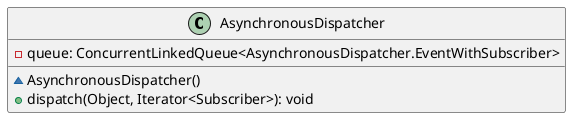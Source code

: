 @startuml

    class AsynchronousDispatcher {
        -queue: ConcurrentLinkedQueue<AsynchronousDispatcher.EventWithSubscriber>
        ~AsynchronousDispatcher()
        +dispatch(Object, Iterator<Subscriber>): void
    }

@enduml
